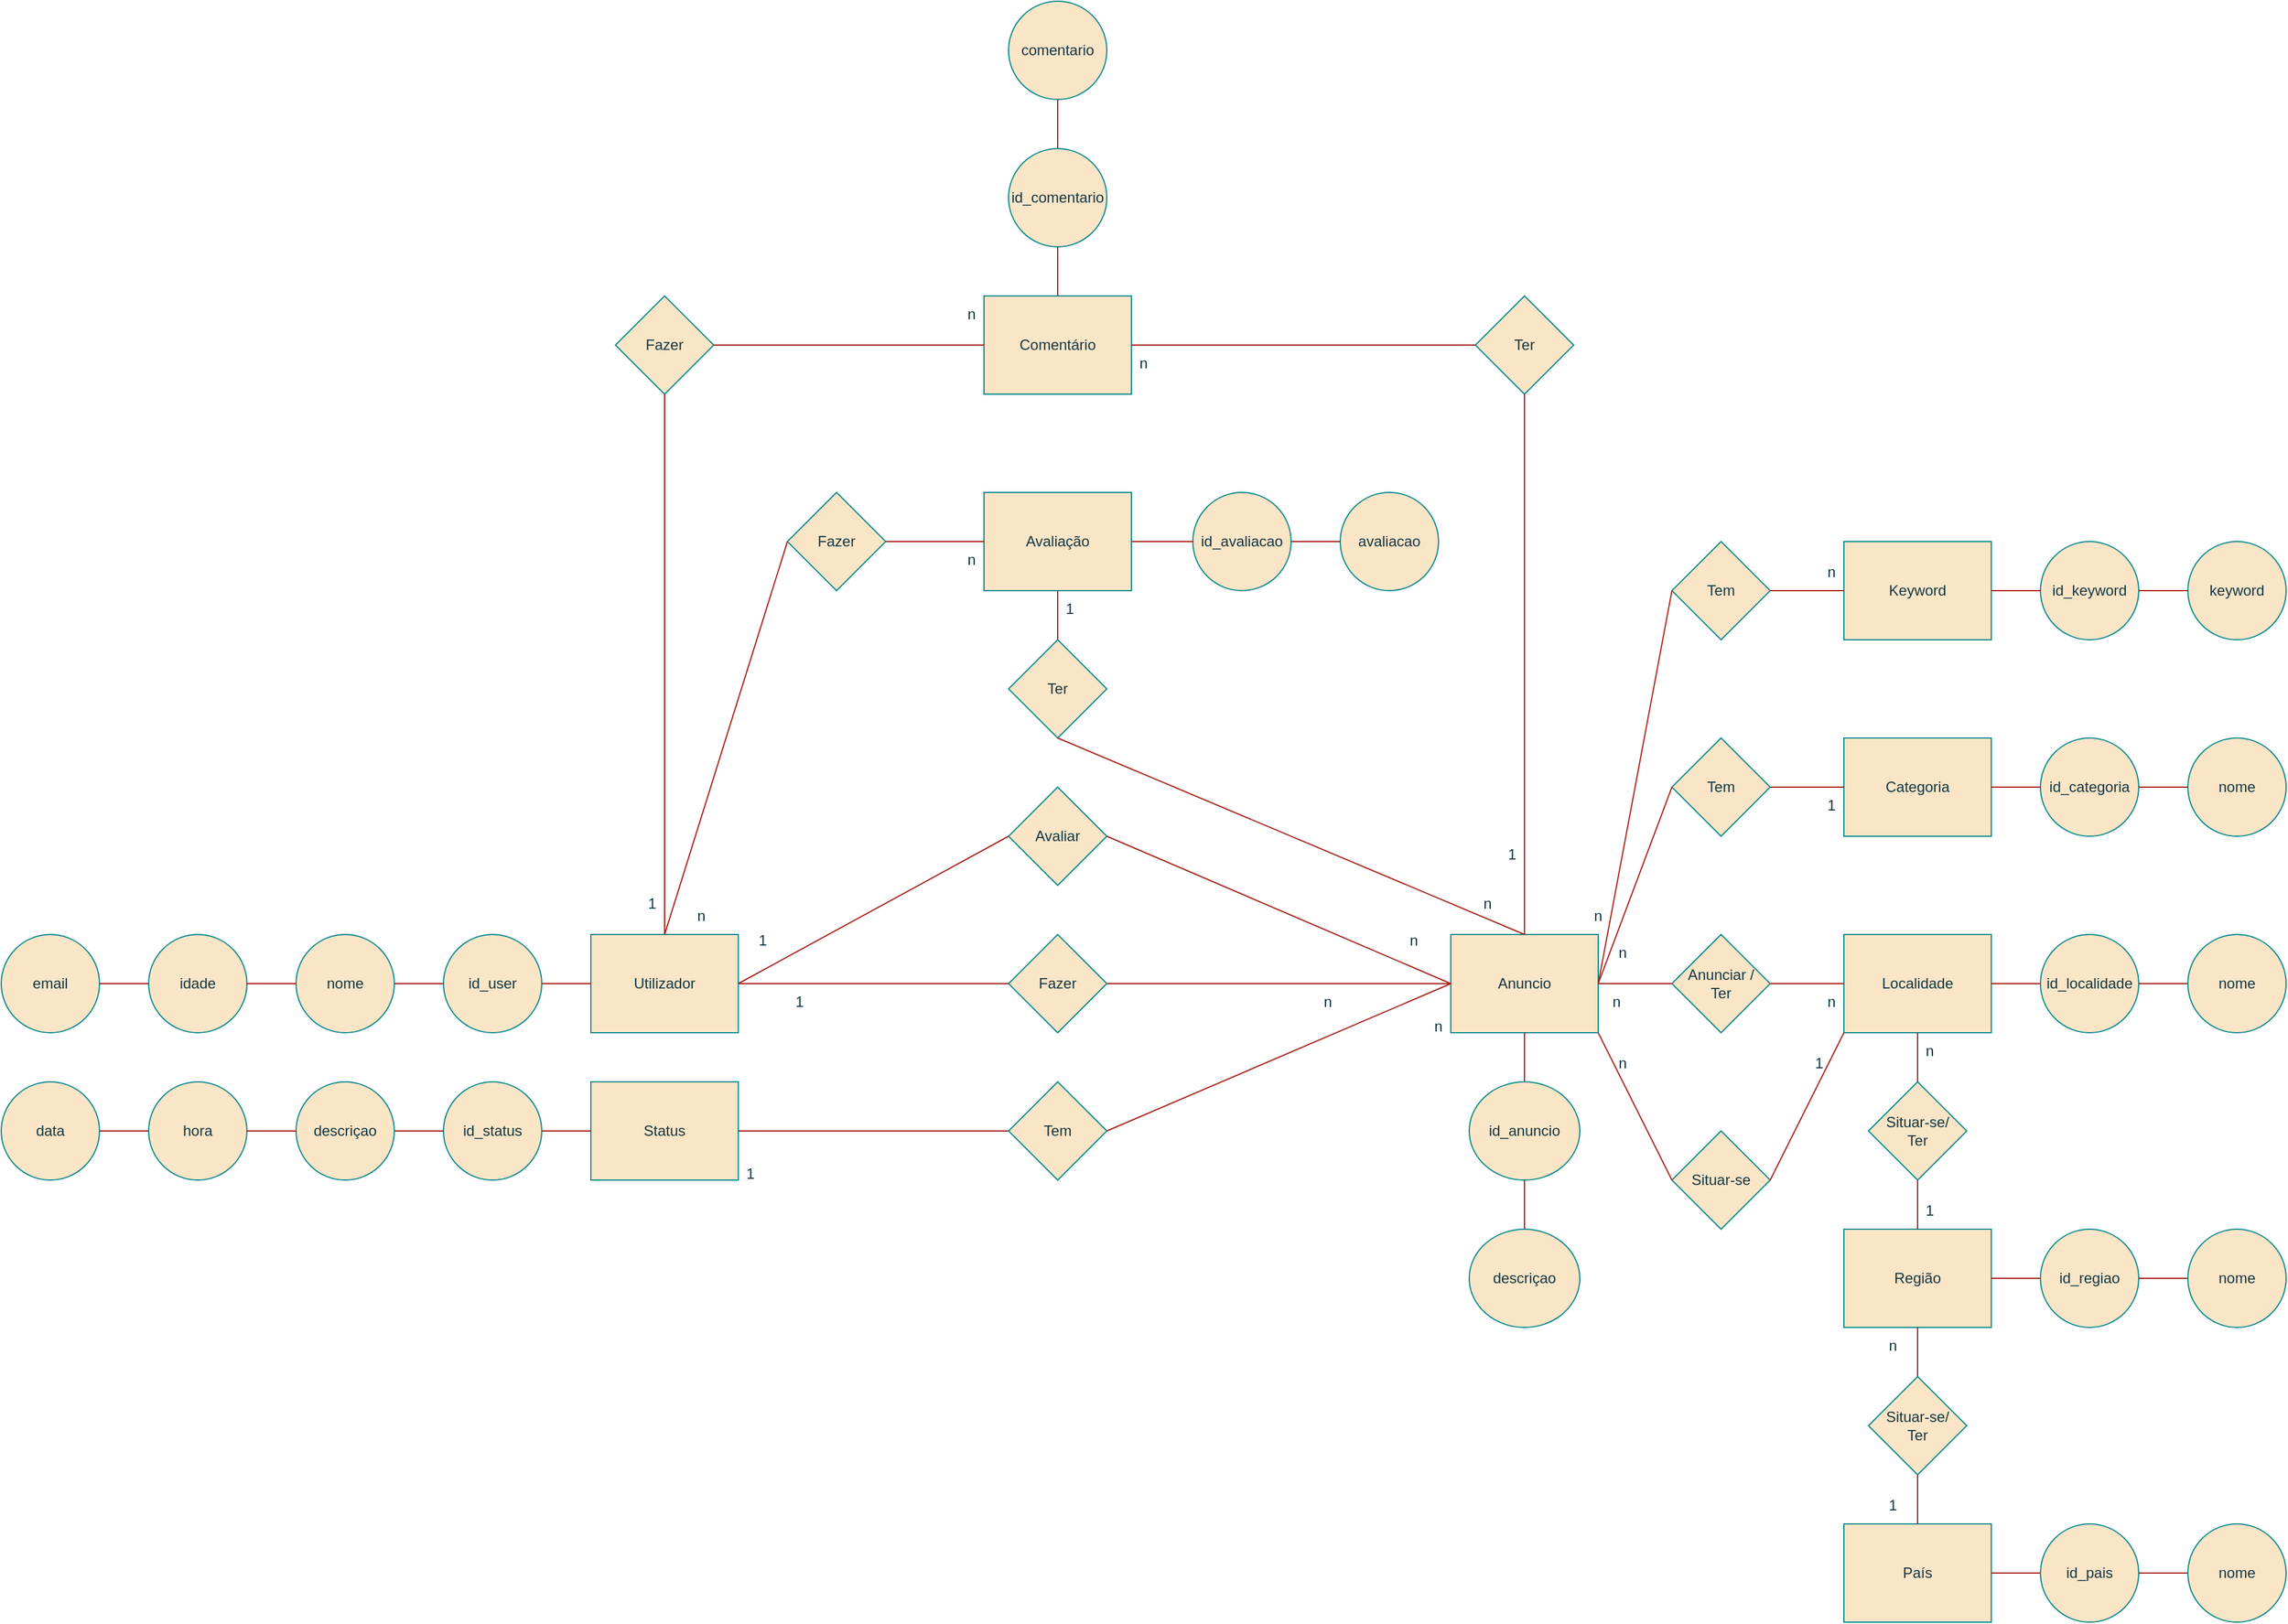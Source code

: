 <mxfile version="22.1.5" type="device">
  <diagram name="Page-1" id="Bh6OA0xNfVZtEJfHLBHy">
    <mxGraphModel dx="1246" dy="694" grid="1" gridSize="10" guides="1" tooltips="1" connect="1" arrows="1" fold="1" page="1" pageScale="1" pageWidth="3300" pageHeight="4681" math="0" shadow="0">
      <root>
        <mxCell id="0" />
        <mxCell id="1" parent="0" />
        <mxCell id="0aqBFH9IO-N5gLg-DHF9-1" value="Utilizador" style="rounded=0;whiteSpace=wrap;html=1;labelBackgroundColor=none;fillColor=#FAE5C7;strokeColor=#0F8B8D;fontColor=#143642;" parent="1" vertex="1">
          <mxGeometry x="680" y="880" width="120" height="80" as="geometry" />
        </mxCell>
        <mxCell id="0aqBFH9IO-N5gLg-DHF9-2" value="Anuncio" style="rounded=0;whiteSpace=wrap;html=1;labelBackgroundColor=none;fillColor=#FAE5C7;strokeColor=#0F8B8D;fontColor=#143642;" parent="1" vertex="1">
          <mxGeometry x="1380" y="880" width="120" height="80" as="geometry" />
        </mxCell>
        <mxCell id="0aqBFH9IO-N5gLg-DHF9-3" value="id_user" style="ellipse;whiteSpace=wrap;html=1;labelBackgroundColor=none;fillColor=#FAE5C7;strokeColor=#0F8B8D;fontColor=#143642;" parent="1" vertex="1">
          <mxGeometry x="560" y="880" width="80" height="80" as="geometry" />
        </mxCell>
        <mxCell id="0aqBFH9IO-N5gLg-DHF9-6" value="" style="endArrow=none;html=1;rounded=0;entryX=1;entryY=0.5;entryDx=0;entryDy=0;exitX=0;exitY=0.5;exitDx=0;exitDy=0;labelBackgroundColor=none;strokeColor=#A8201A;fontColor=default;" parent="1" source="0aqBFH9IO-N5gLg-DHF9-1" target="0aqBFH9IO-N5gLg-DHF9-3" edge="1">
          <mxGeometry width="50" height="50" relative="1" as="geometry">
            <mxPoint x="430" y="1140" as="sourcePoint" />
            <mxPoint x="480" y="1090" as="targetPoint" />
          </mxGeometry>
        </mxCell>
        <mxCell id="0aqBFH9IO-N5gLg-DHF9-14" value="Fazer" style="rhombus;whiteSpace=wrap;html=1;labelBackgroundColor=none;fillColor=#FAE5C7;strokeColor=#0F8B8D;fontColor=#143642;" parent="1" vertex="1">
          <mxGeometry x="1020" y="880" width="80" height="80" as="geometry" />
        </mxCell>
        <mxCell id="0aqBFH9IO-N5gLg-DHF9-30" value="" style="endArrow=none;html=1;rounded=0;entryX=0;entryY=0.5;entryDx=0;entryDy=0;exitX=1;exitY=0.5;exitDx=0;exitDy=0;labelBackgroundColor=none;strokeColor=#A8201A;fontColor=default;" parent="1" source="0aqBFH9IO-N5gLg-DHF9-1" target="0aqBFH9IO-N5gLg-DHF9-14" edge="1">
          <mxGeometry width="50" height="50" relative="1" as="geometry">
            <mxPoint x="800" y="940" as="sourcePoint" />
            <mxPoint x="920" y="940" as="targetPoint" />
          </mxGeometry>
        </mxCell>
        <mxCell id="0aqBFH9IO-N5gLg-DHF9-31" value="" style="endArrow=none;html=1;rounded=0;entryX=0;entryY=0.5;entryDx=0;entryDy=0;exitX=1;exitY=0.5;exitDx=0;exitDy=0;labelBackgroundColor=none;strokeColor=#A8201A;fontColor=default;" parent="1" source="0aqBFH9IO-N5gLg-DHF9-14" target="0aqBFH9IO-N5gLg-DHF9-2" edge="1">
          <mxGeometry width="50" height="50" relative="1" as="geometry">
            <mxPoint x="1000" y="870" as="sourcePoint" />
            <mxPoint x="1120" y="870" as="targetPoint" />
          </mxGeometry>
        </mxCell>
        <mxCell id="0aqBFH9IO-N5gLg-DHF9-32" value="1" style="text;html=1;strokeColor=none;fillColor=none;align=center;verticalAlign=middle;whiteSpace=wrap;rounded=0;labelBackgroundColor=none;fontColor=#143642;" parent="1" vertex="1">
          <mxGeometry x="820" y="920" width="60" height="30" as="geometry" />
        </mxCell>
        <mxCell id="0aqBFH9IO-N5gLg-DHF9-33" value="n" style="text;html=1;strokeColor=none;fillColor=none;align=center;verticalAlign=middle;whiteSpace=wrap;rounded=0;labelBackgroundColor=none;fontColor=#143642;" parent="1" vertex="1">
          <mxGeometry x="1250" y="920" width="60" height="30" as="geometry" />
        </mxCell>
        <mxCell id="0aqBFH9IO-N5gLg-DHF9-36" value="nome" style="ellipse;whiteSpace=wrap;html=1;labelBackgroundColor=none;fillColor=#FAE5C7;strokeColor=#0F8B8D;fontColor=#143642;" parent="1" vertex="1">
          <mxGeometry x="440" y="880" width="80" height="80" as="geometry" />
        </mxCell>
        <mxCell id="0aqBFH9IO-N5gLg-DHF9-37" value="" style="endArrow=none;html=1;rounded=0;entryX=1;entryY=0.5;entryDx=0;entryDy=0;exitX=0;exitY=0.5;exitDx=0;exitDy=0;labelBackgroundColor=none;strokeColor=#A8201A;fontColor=default;" parent="1" source="0aqBFH9IO-N5gLg-DHF9-3" target="0aqBFH9IO-N5gLg-DHF9-36" edge="1">
          <mxGeometry width="50" height="50" relative="1" as="geometry">
            <mxPoint x="520" y="920" as="sourcePoint" />
            <mxPoint x="320" y="1090" as="targetPoint" />
          </mxGeometry>
        </mxCell>
        <mxCell id="0aqBFH9IO-N5gLg-DHF9-38" value="idade" style="ellipse;whiteSpace=wrap;html=1;labelBackgroundColor=none;fillColor=#FAE5C7;strokeColor=#0F8B8D;fontColor=#143642;" parent="1" vertex="1">
          <mxGeometry x="320" y="880" width="80" height="80" as="geometry" />
        </mxCell>
        <mxCell id="0aqBFH9IO-N5gLg-DHF9-39" value="" style="endArrow=none;html=1;rounded=0;entryX=1;entryY=0.5;entryDx=0;entryDy=0;exitX=0;exitY=0.5;exitDx=0;exitDy=0;labelBackgroundColor=none;strokeColor=#A8201A;fontColor=default;" parent="1" source="0aqBFH9IO-N5gLg-DHF9-36" target="0aqBFH9IO-N5gLg-DHF9-38" edge="1">
          <mxGeometry width="50" height="50" relative="1" as="geometry">
            <mxPoint x="360" y="920" as="sourcePoint" />
            <mxPoint x="160" y="1090" as="targetPoint" />
          </mxGeometry>
        </mxCell>
        <mxCell id="0aqBFH9IO-N5gLg-DHF9-45" value="" style="endArrow=none;html=1;rounded=0;exitX=0.5;exitY=1;exitDx=0;exitDy=0;entryX=0.5;entryY=0;entryDx=0;entryDy=0;labelBackgroundColor=none;strokeColor=#A8201A;fontColor=default;" parent="1" source="0aqBFH9IO-N5gLg-DHF9-2" target="0aqBFH9IO-N5gLg-DHF9-46" edge="1">
          <mxGeometry width="50" height="50" relative="1" as="geometry">
            <mxPoint x="1434.5" y="975" as="sourcePoint" />
            <mxPoint x="1435" y="1030" as="targetPoint" />
          </mxGeometry>
        </mxCell>
        <mxCell id="0aqBFH9IO-N5gLg-DHF9-46" value="id_anuncio" style="ellipse;whiteSpace=wrap;html=1;labelBackgroundColor=none;fillColor=#FAE5C7;strokeColor=#0F8B8D;fontColor=#143642;" parent="1" vertex="1">
          <mxGeometry x="1395" y="1000" width="90" height="80" as="geometry" />
        </mxCell>
        <mxCell id="0aqBFH9IO-N5gLg-DHF9-47" value="" style="endArrow=none;html=1;rounded=0;exitX=0.5;exitY=1;exitDx=0;exitDy=0;entryX=0.5;entryY=0;entryDx=0;entryDy=0;labelBackgroundColor=none;strokeColor=#A8201A;fontColor=default;" parent="1" source="0aqBFH9IO-N5gLg-DHF9-46" target="0aqBFH9IO-N5gLg-DHF9-178" edge="1">
          <mxGeometry width="50" height="50" relative="1" as="geometry">
            <mxPoint x="1440" y="1120" as="sourcePoint" />
            <mxPoint x="1440" y="1120" as="targetPoint" />
          </mxGeometry>
        </mxCell>
        <mxCell id="0aqBFH9IO-N5gLg-DHF9-71" value="Tem" style="rhombus;whiteSpace=wrap;html=1;labelBackgroundColor=none;fillColor=#FAE5C7;strokeColor=#0F8B8D;fontColor=#143642;" parent="1" vertex="1">
          <mxGeometry x="1560" y="560" width="80" height="80" as="geometry" />
        </mxCell>
        <mxCell id="0aqBFH9IO-N5gLg-DHF9-72" value="" style="endArrow=none;html=1;rounded=0;entryX=0;entryY=0.5;entryDx=0;entryDy=0;labelBackgroundColor=none;strokeColor=#A8201A;fontColor=default;exitX=1;exitY=0.5;exitDx=0;exitDy=0;" parent="1" source="0aqBFH9IO-N5gLg-DHF9-2" target="0aqBFH9IO-N5gLg-DHF9-71" edge="1">
          <mxGeometry width="50" height="50" relative="1" as="geometry">
            <mxPoint x="1540" y="700" as="sourcePoint" />
            <mxPoint x="1130" y="679" as="targetPoint" />
          </mxGeometry>
        </mxCell>
        <mxCell id="0aqBFH9IO-N5gLg-DHF9-83" value="Keyword" style="rounded=0;whiteSpace=wrap;html=1;labelBackgroundColor=none;fillColor=#FAE5C7;strokeColor=#0F8B8D;fontColor=#143642;" parent="1" vertex="1">
          <mxGeometry x="1700" y="560" width="120" height="80" as="geometry" />
        </mxCell>
        <mxCell id="0aqBFH9IO-N5gLg-DHF9-84" value="Categoria" style="rounded=0;whiteSpace=wrap;html=1;labelBackgroundColor=none;fillColor=#FAE5C7;strokeColor=#0F8B8D;fontColor=#143642;" parent="1" vertex="1">
          <mxGeometry x="1700" y="720" width="120" height="80" as="geometry" />
        </mxCell>
        <mxCell id="0aqBFH9IO-N5gLg-DHF9-95" value="" style="endArrow=none;html=1;rounded=0;exitX=0;exitY=0.5;exitDx=0;exitDy=0;labelBackgroundColor=none;strokeColor=#A8201A;fontColor=default;entryX=1;entryY=0.5;entryDx=0;entryDy=0;" parent="1" source="0aqBFH9IO-N5gLg-DHF9-84" target="qqQ62KWjBmj_J0RQF5QH-36" edge="1">
          <mxGeometry width="50" height="50" relative="1" as="geometry">
            <mxPoint x="1520" y="900" as="sourcePoint" />
            <mxPoint x="1610" y="740" as="targetPoint" />
          </mxGeometry>
        </mxCell>
        <mxCell id="0aqBFH9IO-N5gLg-DHF9-96" value="" style="endArrow=none;html=1;rounded=0;exitX=0;exitY=0.5;exitDx=0;exitDy=0;entryX=1;entryY=0.5;entryDx=0;entryDy=0;labelBackgroundColor=none;strokeColor=#A8201A;fontColor=default;" parent="1" source="0aqBFH9IO-N5gLg-DHF9-83" target="0aqBFH9IO-N5gLg-DHF9-71" edge="1">
          <mxGeometry width="50" height="50" relative="1" as="geometry">
            <mxPoint x="1730" y="700" as="sourcePoint" />
            <mxPoint x="1640" y="570" as="targetPoint" />
          </mxGeometry>
        </mxCell>
        <mxCell id="0aqBFH9IO-N5gLg-DHF9-97" value="nome" style="ellipse;whiteSpace=wrap;html=1;labelBackgroundColor=none;fillColor=#FAE5C7;strokeColor=#0F8B8D;fontColor=#143642;" parent="1" vertex="1">
          <mxGeometry x="1980" y="720" width="80" height="80" as="geometry" />
        </mxCell>
        <mxCell id="0aqBFH9IO-N5gLg-DHF9-98" value="id_categoria" style="ellipse;whiteSpace=wrap;html=1;labelBackgroundColor=none;fillColor=#FAE5C7;strokeColor=#0F8B8D;fontColor=#143642;" parent="1" vertex="1">
          <mxGeometry x="1860" y="720" width="80" height="80" as="geometry" />
        </mxCell>
        <mxCell id="0aqBFH9IO-N5gLg-DHF9-99" value="" style="endArrow=none;html=1;rounded=0;entryX=1;entryY=0.5;entryDx=0;entryDy=0;exitX=0;exitY=0.5;exitDx=0;exitDy=0;labelBackgroundColor=none;strokeColor=#A8201A;fontColor=default;" parent="1" source="0aqBFH9IO-N5gLg-DHF9-97" target="0aqBFH9IO-N5gLg-DHF9-98" edge="1">
          <mxGeometry width="50" height="50" relative="1" as="geometry">
            <mxPoint x="1900" y="760" as="sourcePoint" />
            <mxPoint x="1700" y="930" as="targetPoint" />
          </mxGeometry>
        </mxCell>
        <mxCell id="0aqBFH9IO-N5gLg-DHF9-100" value="" style="endArrow=none;html=1;rounded=0;exitX=1;exitY=0.5;exitDx=0;exitDy=0;entryX=0;entryY=0.5;entryDx=0;entryDy=0;labelBackgroundColor=none;strokeColor=#A8201A;fontColor=default;" parent="1" source="0aqBFH9IO-N5gLg-DHF9-84" target="0aqBFH9IO-N5gLg-DHF9-98" edge="1">
          <mxGeometry width="50" height="50" relative="1" as="geometry">
            <mxPoint x="1820" y="760" as="sourcePoint" />
            <mxPoint x="1980" y="870" as="targetPoint" />
          </mxGeometry>
        </mxCell>
        <mxCell id="0aqBFH9IO-N5gLg-DHF9-101" value="keyword" style="ellipse;whiteSpace=wrap;html=1;labelBackgroundColor=none;fillColor=#FAE5C7;strokeColor=#0F8B8D;fontColor=#143642;" parent="1" vertex="1">
          <mxGeometry x="1980" y="560" width="80" height="80" as="geometry" />
        </mxCell>
        <mxCell id="0aqBFH9IO-N5gLg-DHF9-102" value="id_keyword" style="ellipse;whiteSpace=wrap;html=1;labelBackgroundColor=none;fillColor=#FAE5C7;strokeColor=#0F8B8D;fontColor=#143642;" parent="1" vertex="1">
          <mxGeometry x="1860" y="560" width="80" height="80" as="geometry" />
        </mxCell>
        <mxCell id="0aqBFH9IO-N5gLg-DHF9-103" value="" style="endArrow=none;html=1;rounded=0;entryX=1;entryY=0.5;entryDx=0;entryDy=0;exitX=0;exitY=0.5;exitDx=0;exitDy=0;labelBackgroundColor=none;strokeColor=#A8201A;fontColor=default;" parent="1" source="0aqBFH9IO-N5gLg-DHF9-101" target="0aqBFH9IO-N5gLg-DHF9-102" edge="1">
          <mxGeometry width="50" height="50" relative="1" as="geometry">
            <mxPoint x="1900" y="600" as="sourcePoint" />
            <mxPoint x="1700" y="770" as="targetPoint" />
          </mxGeometry>
        </mxCell>
        <mxCell id="0aqBFH9IO-N5gLg-DHF9-104" value="" style="endArrow=none;html=1;rounded=0;exitX=1;exitY=0.5;exitDx=0;exitDy=0;entryX=0;entryY=0.5;entryDx=0;entryDy=0;labelBackgroundColor=none;strokeColor=#A8201A;fontColor=default;" parent="1" source="0aqBFH9IO-N5gLg-DHF9-83" target="0aqBFH9IO-N5gLg-DHF9-102" edge="1">
          <mxGeometry width="50" height="50" relative="1" as="geometry">
            <mxPoint x="1820" y="600" as="sourcePoint" />
            <mxPoint x="1980" y="710" as="targetPoint" />
          </mxGeometry>
        </mxCell>
        <mxCell id="0aqBFH9IO-N5gLg-DHF9-106" value="n" style="text;html=1;strokeColor=none;fillColor=none;align=center;verticalAlign=middle;whiteSpace=wrap;rounded=0;labelBackgroundColor=none;fontColor=#143642;" parent="1" vertex="1">
          <mxGeometry x="1660" y="570" width="60" height="30" as="geometry" />
        </mxCell>
        <mxCell id="0aqBFH9IO-N5gLg-DHF9-107" value="1" style="text;html=1;strokeColor=none;fillColor=none;align=center;verticalAlign=middle;whiteSpace=wrap;rounded=0;labelBackgroundColor=none;fontColor=#143642;" parent="1" vertex="1">
          <mxGeometry x="1660" y="760" width="60" height="30" as="geometry" />
        </mxCell>
        <mxCell id="0aqBFH9IO-N5gLg-DHF9-125" value="Ter" style="rhombus;whiteSpace=wrap;html=1;labelBackgroundColor=none;fillColor=#FAE5C7;strokeColor=#0F8B8D;fontColor=#143642;" parent="1" vertex="1">
          <mxGeometry x="1400" y="360" width="80" height="80" as="geometry" />
        </mxCell>
        <mxCell id="0aqBFH9IO-N5gLg-DHF9-126" value="Comentário" style="rounded=0;whiteSpace=wrap;html=1;labelBackgroundColor=none;fillColor=#FAE5C7;strokeColor=#0F8B8D;fontColor=#143642;" parent="1" vertex="1">
          <mxGeometry x="1000" y="360" width="120" height="80" as="geometry" />
        </mxCell>
        <mxCell id="0aqBFH9IO-N5gLg-DHF9-127" value="" style="endArrow=none;html=1;rounded=0;exitX=1;exitY=0.5;exitDx=0;exitDy=0;entryX=0;entryY=0.5;entryDx=0;entryDy=0;labelBackgroundColor=none;strokeColor=#A8201A;fontColor=default;" parent="1" source="0aqBFH9IO-N5gLg-DHF9-126" target="0aqBFH9IO-N5gLg-DHF9-125" edge="1">
          <mxGeometry width="50" height="50" relative="1" as="geometry">
            <mxPoint x="990" y="260" as="sourcePoint" />
            <mxPoint x="1410" y="400" as="targetPoint" />
          </mxGeometry>
        </mxCell>
        <mxCell id="0aqBFH9IO-N5gLg-DHF9-128" value="" style="endArrow=none;html=1;rounded=0;entryX=0.5;entryY=1;entryDx=0;entryDy=0;exitX=0.5;exitY=0;exitDx=0;exitDy=0;labelBackgroundColor=none;strokeColor=#A8201A;fontColor=default;" parent="1" source="0aqBFH9IO-N5gLg-DHF9-2" target="0aqBFH9IO-N5gLg-DHF9-125" edge="1">
          <mxGeometry width="50" height="50" relative="1" as="geometry">
            <mxPoint x="1480" y="490" as="sourcePoint" />
            <mxPoint x="1570" y="450" as="targetPoint" />
          </mxGeometry>
        </mxCell>
        <mxCell id="0aqBFH9IO-N5gLg-DHF9-129" value="n" style="text;html=1;strokeColor=none;fillColor=none;align=center;verticalAlign=middle;whiteSpace=wrap;rounded=0;labelBackgroundColor=none;fontColor=#143642;" parent="1" vertex="1">
          <mxGeometry x="1100" y="400" width="60" height="30" as="geometry" />
        </mxCell>
        <mxCell id="0aqBFH9IO-N5gLg-DHF9-132" value="comentario" style="ellipse;whiteSpace=wrap;html=1;labelBackgroundColor=none;fillColor=#FAE5C7;strokeColor=#0F8B8D;fontColor=#143642;" parent="1" vertex="1">
          <mxGeometry x="1020" y="120" width="80" height="80" as="geometry" />
        </mxCell>
        <mxCell id="0aqBFH9IO-N5gLg-DHF9-133" value="id_comentario" style="ellipse;whiteSpace=wrap;html=1;labelBackgroundColor=none;fillColor=#FAE5C7;strokeColor=#0F8B8D;fontColor=#143642;" parent="1" vertex="1">
          <mxGeometry x="1020" y="240" width="80" height="80" as="geometry" />
        </mxCell>
        <mxCell id="0aqBFH9IO-N5gLg-DHF9-134" value="" style="endArrow=none;html=1;rounded=0;entryX=0.5;entryY=0;entryDx=0;entryDy=0;exitX=0.5;exitY=1;exitDx=0;exitDy=0;labelBackgroundColor=none;strokeColor=#A8201A;fontColor=default;" parent="1" source="0aqBFH9IO-N5gLg-DHF9-132" target="0aqBFH9IO-N5gLg-DHF9-133" edge="1">
          <mxGeometry width="50" height="50" relative="1" as="geometry">
            <mxPoint x="1110" y="140" as="sourcePoint" />
            <mxPoint x="910" y="310" as="targetPoint" />
          </mxGeometry>
        </mxCell>
        <mxCell id="0aqBFH9IO-N5gLg-DHF9-135" value="" style="endArrow=none;html=1;rounded=0;exitX=0.5;exitY=0;exitDx=0;exitDy=0;entryX=0.5;entryY=1;entryDx=0;entryDy=0;labelBackgroundColor=none;strokeColor=#A8201A;fontColor=default;" parent="1" source="0aqBFH9IO-N5gLg-DHF9-126" target="0aqBFH9IO-N5gLg-DHF9-133" edge="1">
          <mxGeometry width="50" height="50" relative="1" as="geometry">
            <mxPoint x="1030" y="140" as="sourcePoint" />
            <mxPoint x="1190" y="250" as="targetPoint" />
          </mxGeometry>
        </mxCell>
        <mxCell id="0aqBFH9IO-N5gLg-DHF9-136" value="Fazer" style="rhombus;whiteSpace=wrap;html=1;labelBackgroundColor=none;fillColor=#FAE5C7;strokeColor=#0F8B8D;fontColor=#143642;" parent="1" vertex="1">
          <mxGeometry x="700" y="360" width="80" height="80" as="geometry" />
        </mxCell>
        <mxCell id="0aqBFH9IO-N5gLg-DHF9-137" value="" style="endArrow=none;html=1;rounded=0;exitX=1;exitY=0.5;exitDx=0;exitDy=0;entryX=0;entryY=0.5;entryDx=0;entryDy=0;labelBackgroundColor=none;strokeColor=#A8201A;fontColor=default;" parent="1" source="0aqBFH9IO-N5gLg-DHF9-136" target="0aqBFH9IO-N5gLg-DHF9-126" edge="1">
          <mxGeometry width="50" height="50" relative="1" as="geometry">
            <mxPoint x="1330" y="610" as="sourcePoint" />
            <mxPoint x="1390" y="610" as="targetPoint" />
          </mxGeometry>
        </mxCell>
        <mxCell id="0aqBFH9IO-N5gLg-DHF9-138" value="" style="endArrow=none;html=1;rounded=0;exitX=0.5;exitY=0;exitDx=0;exitDy=0;entryX=0.5;entryY=1;entryDx=0;entryDy=0;labelBackgroundColor=none;strokeColor=#A8201A;fontColor=default;" parent="1" source="0aqBFH9IO-N5gLg-DHF9-1" target="0aqBFH9IO-N5gLg-DHF9-136" edge="1">
          <mxGeometry width="50" height="50" relative="1" as="geometry">
            <mxPoint x="1120" y="500" as="sourcePoint" />
            <mxPoint x="1200" y="500" as="targetPoint" />
          </mxGeometry>
        </mxCell>
        <mxCell id="0aqBFH9IO-N5gLg-DHF9-139" value="1" style="text;html=1;strokeColor=none;fillColor=none;align=center;verticalAlign=middle;whiteSpace=wrap;rounded=0;labelBackgroundColor=none;fontColor=#143642;" parent="1" vertex="1">
          <mxGeometry x="700" y="840" width="60" height="30" as="geometry" />
        </mxCell>
        <mxCell id="0aqBFH9IO-N5gLg-DHF9-140" value="n" style="text;html=1;strokeColor=none;fillColor=none;align=center;verticalAlign=middle;whiteSpace=wrap;rounded=0;labelBackgroundColor=none;fontColor=#143642;" parent="1" vertex="1">
          <mxGeometry x="960" y="360" width="60" height="30" as="geometry" />
        </mxCell>
        <mxCell id="0aqBFH9IO-N5gLg-DHF9-141" style="edgeStyle=orthogonalEdgeStyle;rounded=0;orthogonalLoop=1;jettySize=auto;html=1;exitX=0.5;exitY=1;exitDx=0;exitDy=0;labelBackgroundColor=none;strokeColor=#A8201A;fontColor=default;" parent="1" source="0aqBFH9IO-N5gLg-DHF9-133" target="0aqBFH9IO-N5gLg-DHF9-133" edge="1">
          <mxGeometry relative="1" as="geometry" />
        </mxCell>
        <mxCell id="0aqBFH9IO-N5gLg-DHF9-142" value="Status" style="rounded=0;whiteSpace=wrap;html=1;labelBackgroundColor=none;fillColor=#FAE5C7;strokeColor=#0F8B8D;fontColor=#143642;" parent="1" vertex="1">
          <mxGeometry x="680" y="1000" width="120" height="80" as="geometry" />
        </mxCell>
        <mxCell id="0aqBFH9IO-N5gLg-DHF9-144" value="" style="endArrow=none;html=1;rounded=0;entryX=0;entryY=0.5;entryDx=0;entryDy=0;labelBackgroundColor=none;strokeColor=#A8201A;fontColor=default;exitX=1;exitY=0.5;exitDx=0;exitDy=0;" parent="1" source="0aqBFH9IO-N5gLg-DHF9-142" target="0aqBFH9IO-N5gLg-DHF9-155" edge="1">
          <mxGeometry width="50" height="50" relative="1" as="geometry">
            <mxPoint x="780" y="1420" as="sourcePoint" />
            <mxPoint x="-210" y="1580" as="targetPoint" />
          </mxGeometry>
        </mxCell>
        <mxCell id="0aqBFH9IO-N5gLg-DHF9-150" value="id_status" style="ellipse;whiteSpace=wrap;html=1;labelBackgroundColor=none;fillColor=#FAE5C7;strokeColor=#0F8B8D;fontColor=#143642;" parent="1" vertex="1">
          <mxGeometry x="560" y="1000" width="80" height="80" as="geometry" />
        </mxCell>
        <mxCell id="0aqBFH9IO-N5gLg-DHF9-152" value="" style="endArrow=none;html=1;rounded=0;entryX=1;entryY=0.5;entryDx=0;entryDy=0;labelBackgroundColor=none;strokeColor=#A8201A;fontColor=default;exitX=0;exitY=0.5;exitDx=0;exitDy=0;" parent="1" source="0aqBFH9IO-N5gLg-DHF9-142" target="0aqBFH9IO-N5gLg-DHF9-150" edge="1">
          <mxGeometry width="50" height="50" relative="1" as="geometry">
            <mxPoint x="300" y="1030" as="sourcePoint" />
            <mxPoint x="490" y="1140" as="targetPoint" />
          </mxGeometry>
        </mxCell>
        <mxCell id="0aqBFH9IO-N5gLg-DHF9-155" value="Tem" style="rhombus;whiteSpace=wrap;html=1;labelBackgroundColor=none;fillColor=#FAE5C7;strokeColor=#0F8B8D;fontColor=#143642;" parent="1" vertex="1">
          <mxGeometry x="1020" y="1000" width="80" height="80" as="geometry" />
        </mxCell>
        <mxCell id="0aqBFH9IO-N5gLg-DHF9-156" value="" style="endArrow=none;html=1;rounded=0;exitX=1;exitY=0.5;exitDx=0;exitDy=0;entryX=0;entryY=0.5;entryDx=0;entryDy=0;labelBackgroundColor=none;strokeColor=#A8201A;fontColor=default;" parent="1" source="0aqBFH9IO-N5gLg-DHF9-155" target="0aqBFH9IO-N5gLg-DHF9-2" edge="1">
          <mxGeometry width="50" height="50" relative="1" as="geometry">
            <mxPoint x="1159" y="1060" as="sourcePoint" />
            <mxPoint x="1159" y="1130" as="targetPoint" />
          </mxGeometry>
        </mxCell>
        <mxCell id="0aqBFH9IO-N5gLg-DHF9-160" value="Avaliação" style="rounded=0;whiteSpace=wrap;html=1;labelBackgroundColor=none;fillColor=#FAE5C7;strokeColor=#0F8B8D;fontColor=#143642;" parent="1" vertex="1">
          <mxGeometry x="1000" y="520" width="120" height="80" as="geometry" />
        </mxCell>
        <mxCell id="0aqBFH9IO-N5gLg-DHF9-161" value="Fazer" style="rhombus;whiteSpace=wrap;html=1;labelBackgroundColor=none;fillColor=#FAE5C7;strokeColor=#0F8B8D;fontColor=#143642;" parent="1" vertex="1">
          <mxGeometry x="840" y="520" width="80" height="80" as="geometry" />
        </mxCell>
        <mxCell id="0aqBFH9IO-N5gLg-DHF9-162" value="" style="endArrow=none;html=1;rounded=0;entryX=0;entryY=0.5;entryDx=0;entryDy=0;labelBackgroundColor=none;strokeColor=#A8201A;fontColor=default;exitX=0.5;exitY=0;exitDx=0;exitDy=0;" parent="1" source="0aqBFH9IO-N5gLg-DHF9-1" target="0aqBFH9IO-N5gLg-DHF9-161" edge="1">
          <mxGeometry width="50" height="50" relative="1" as="geometry">
            <mxPoint x="790" y="370" as="sourcePoint" />
            <mxPoint x="810" y="10" as="targetPoint" />
          </mxGeometry>
        </mxCell>
        <mxCell id="0aqBFH9IO-N5gLg-DHF9-163" value="" style="endArrow=none;html=1;rounded=0;exitX=1;exitY=0.5;exitDx=0;exitDy=0;entryX=0;entryY=0.5;entryDx=0;entryDy=0;labelBackgroundColor=none;strokeColor=#A8201A;fontColor=default;" parent="1" source="0aqBFH9IO-N5gLg-DHF9-161" target="0aqBFH9IO-N5gLg-DHF9-160" edge="1">
          <mxGeometry width="50" height="50" relative="1" as="geometry">
            <mxPoint x="920" y="570" as="sourcePoint" />
            <mxPoint x="1010" y="570" as="targetPoint" />
          </mxGeometry>
        </mxCell>
        <mxCell id="0aqBFH9IO-N5gLg-DHF9-165" value="n" style="text;html=1;strokeColor=none;fillColor=none;align=center;verticalAlign=middle;whiteSpace=wrap;rounded=0;labelBackgroundColor=none;fontColor=#143642;" parent="1" vertex="1">
          <mxGeometry x="960" y="560" width="60" height="30" as="geometry" />
        </mxCell>
        <mxCell id="0aqBFH9IO-N5gLg-DHF9-166" value="id_avaliacao" style="ellipse;whiteSpace=wrap;html=1;labelBackgroundColor=none;fillColor=#FAE5C7;strokeColor=#0F8B8D;fontColor=#143642;" parent="1" vertex="1">
          <mxGeometry x="1170" y="520" width="80" height="80" as="geometry" />
        </mxCell>
        <mxCell id="0aqBFH9IO-N5gLg-DHF9-167" value="" style="endArrow=none;html=1;rounded=0;exitX=1;exitY=0.5;exitDx=0;exitDy=0;entryX=0;entryY=0.5;entryDx=0;entryDy=0;labelBackgroundColor=none;strokeColor=#A8201A;fontColor=default;" parent="1" source="0aqBFH9IO-N5gLg-DHF9-160" target="0aqBFH9IO-N5gLg-DHF9-166" edge="1">
          <mxGeometry width="50" height="50" relative="1" as="geometry">
            <mxPoint x="1160" y="560" as="sourcePoint" />
            <mxPoint x="1350" y="670" as="targetPoint" />
          </mxGeometry>
        </mxCell>
        <mxCell id="0aqBFH9IO-N5gLg-DHF9-168" value="avaliacao" style="ellipse;whiteSpace=wrap;html=1;labelBackgroundColor=none;fillColor=#FAE5C7;strokeColor=#0F8B8D;fontColor=#143642;" parent="1" vertex="1">
          <mxGeometry x="1290" y="520" width="80" height="80" as="geometry" />
        </mxCell>
        <mxCell id="0aqBFH9IO-N5gLg-DHF9-169" value="" style="endArrow=none;html=1;rounded=0;exitX=1;exitY=0.5;exitDx=0;exitDy=0;entryX=0;entryY=0.5;entryDx=0;entryDy=0;labelBackgroundColor=none;strokeColor=#A8201A;fontColor=default;" parent="1" source="0aqBFH9IO-N5gLg-DHF9-166" target="0aqBFH9IO-N5gLg-DHF9-168" edge="1">
          <mxGeometry width="50" height="50" relative="1" as="geometry">
            <mxPoint x="1250" y="560" as="sourcePoint" />
            <mxPoint x="1440" y="670" as="targetPoint" />
          </mxGeometry>
        </mxCell>
        <mxCell id="0aqBFH9IO-N5gLg-DHF9-173" value="data" style="ellipse;whiteSpace=wrap;html=1;labelBackgroundColor=none;fillColor=#FAE5C7;strokeColor=#0F8B8D;fontColor=#143642;" parent="1" vertex="1">
          <mxGeometry x="200" y="1000" width="80" height="80" as="geometry" />
        </mxCell>
        <mxCell id="0aqBFH9IO-N5gLg-DHF9-174" value="" style="endArrow=none;html=1;rounded=0;entryX=1;entryY=0.5;entryDx=0;entryDy=0;labelBackgroundColor=none;strokeColor=#A8201A;fontColor=default;exitX=0;exitY=0.5;exitDx=0;exitDy=0;" parent="1" source="0aqBFH9IO-N5gLg-DHF9-150" target="-uWIjM8Sss7zLSRLqRn6-7" edge="1">
          <mxGeometry width="50" height="50" relative="1" as="geometry">
            <mxPoint x="270" y="1070" as="sourcePoint" />
            <mxPoint x="600" y="1240" as="targetPoint" />
          </mxGeometry>
        </mxCell>
        <mxCell id="0aqBFH9IO-N5gLg-DHF9-175" value="hora" style="ellipse;whiteSpace=wrap;html=1;labelBackgroundColor=none;fillColor=#FAE5C7;strokeColor=#0F8B8D;fontColor=#143642;" parent="1" vertex="1">
          <mxGeometry x="320" y="1000" width="80" height="80" as="geometry" />
        </mxCell>
        <mxCell id="0aqBFH9IO-N5gLg-DHF9-176" value="" style="endArrow=none;html=1;rounded=0;exitX=1;exitY=0.5;exitDx=0;exitDy=0;entryX=0;entryY=0.5;entryDx=0;entryDy=0;labelBackgroundColor=none;strokeColor=#A8201A;fontColor=default;" parent="1" source="0aqBFH9IO-N5gLg-DHF9-173" target="0aqBFH9IO-N5gLg-DHF9-175" edge="1">
          <mxGeometry width="50" height="50" relative="1" as="geometry">
            <mxPoint x="295" y="1040" as="sourcePoint" />
            <mxPoint x="485" y="1150" as="targetPoint" />
          </mxGeometry>
        </mxCell>
        <mxCell id="0aqBFH9IO-N5gLg-DHF9-178" value="descriçao" style="ellipse;whiteSpace=wrap;html=1;labelBackgroundColor=none;fillColor=#FAE5C7;strokeColor=#0F8B8D;fontColor=#143642;" parent="1" vertex="1">
          <mxGeometry x="1395" y="1120" width="90" height="80" as="geometry" />
        </mxCell>
        <mxCell id="-uWIjM8Sss7zLSRLqRn6-7" value="descriçao" style="ellipse;whiteSpace=wrap;html=1;labelBackgroundColor=none;fillColor=#FAE5C7;strokeColor=#0F8B8D;fontColor=#143642;" parent="1" vertex="1">
          <mxGeometry x="440" y="1000" width="80" height="80" as="geometry" />
        </mxCell>
        <mxCell id="-uWIjM8Sss7zLSRLqRn6-8" value="" style="endArrow=none;html=1;rounded=0;exitX=1;exitY=0.5;exitDx=0;exitDy=0;entryX=0;entryY=0.5;entryDx=0;entryDy=0;labelBackgroundColor=none;strokeColor=#A8201A;fontColor=default;" parent="1" source="0aqBFH9IO-N5gLg-DHF9-175" target="-uWIjM8Sss7zLSRLqRn6-7" edge="1">
          <mxGeometry width="50" height="50" relative="1" as="geometry">
            <mxPoint x="405" y="1040" as="sourcePoint" />
            <mxPoint x="605" y="1150" as="targetPoint" />
          </mxGeometry>
        </mxCell>
        <mxCell id="-uWIjM8Sss7zLSRLqRn6-13" value="1" style="text;html=1;strokeColor=none;fillColor=none;align=center;verticalAlign=middle;whiteSpace=wrap;rounded=0;labelBackgroundColor=none;fontColor=#143642;" parent="1" vertex="1">
          <mxGeometry x="1400" y="800" width="60" height="30" as="geometry" />
        </mxCell>
        <mxCell id="qqQ62KWjBmj_J0RQF5QH-1" value="email" style="ellipse;whiteSpace=wrap;html=1;labelBackgroundColor=none;fillColor=#FAE5C7;strokeColor=#0F8B8D;fontColor=#143642;" parent="1" vertex="1">
          <mxGeometry x="200" y="880" width="80" height="80" as="geometry" />
        </mxCell>
        <mxCell id="qqQ62KWjBmj_J0RQF5QH-2" value="" style="endArrow=none;html=1;rounded=0;entryX=1;entryY=0.5;entryDx=0;entryDy=0;exitX=0;exitY=0.5;exitDx=0;exitDy=0;labelBackgroundColor=none;strokeColor=#A8201A;fontColor=default;" parent="1" source="0aqBFH9IO-N5gLg-DHF9-38" target="qqQ62KWjBmj_J0RQF5QH-1" edge="1">
          <mxGeometry width="50" height="50" relative="1" as="geometry">
            <mxPoint x="310" y="920" as="sourcePoint" />
            <mxPoint x="30" y="1090" as="targetPoint" />
          </mxGeometry>
        </mxCell>
        <mxCell id="qqQ62KWjBmj_J0RQF5QH-4" value="Região" style="rounded=0;whiteSpace=wrap;html=1;labelBackgroundColor=none;fillColor=#FAE5C7;strokeColor=#0F8B8D;fontColor=#143642;" parent="1" vertex="1">
          <mxGeometry x="1700" y="1120" width="120" height="80" as="geometry" />
        </mxCell>
        <mxCell id="qqQ62KWjBmj_J0RQF5QH-5" value="País" style="rounded=0;whiteSpace=wrap;html=1;labelBackgroundColor=none;fillColor=#FAE5C7;strokeColor=#0F8B8D;fontColor=#143642;" parent="1" vertex="1">
          <mxGeometry x="1700" y="1360" width="120" height="80" as="geometry" />
        </mxCell>
        <mxCell id="qqQ62KWjBmj_J0RQF5QH-6" value="Localidade" style="rounded=0;whiteSpace=wrap;html=1;labelBackgroundColor=none;fillColor=#FAE5C7;strokeColor=#0F8B8D;fontColor=#143642;" parent="1" vertex="1">
          <mxGeometry x="1700" y="880" width="120" height="80" as="geometry" />
        </mxCell>
        <mxCell id="qqQ62KWjBmj_J0RQF5QH-7" value="Anunciar /&lt;br&gt;Ter" style="rhombus;whiteSpace=wrap;html=1;labelBackgroundColor=none;fillColor=#FAE5C7;strokeColor=#0F8B8D;fontColor=#143642;" parent="1" vertex="1">
          <mxGeometry x="1560" y="880" width="80" height="80" as="geometry" />
        </mxCell>
        <mxCell id="qqQ62KWjBmj_J0RQF5QH-8" value="" style="endArrow=none;html=1;rounded=0;entryX=0;entryY=0.5;entryDx=0;entryDy=0;exitX=1;exitY=0.5;exitDx=0;exitDy=0;labelBackgroundColor=none;strokeColor=#A8201A;fontColor=default;" parent="1" source="qqQ62KWjBmj_J0RQF5QH-7" target="qqQ62KWjBmj_J0RQF5QH-6" edge="1">
          <mxGeometry width="50" height="50" relative="1" as="geometry">
            <mxPoint x="1740" y="930" as="sourcePoint" />
            <mxPoint x="1820" y="930" as="targetPoint" />
          </mxGeometry>
        </mxCell>
        <mxCell id="qqQ62KWjBmj_J0RQF5QH-9" value="Situar-se/&lt;br&gt;Ter" style="rhombus;whiteSpace=wrap;html=1;labelBackgroundColor=none;fillColor=#FAE5C7;strokeColor=#0F8B8D;fontColor=#143642;" parent="1" vertex="1">
          <mxGeometry x="1720" y="1000" width="80" height="80" as="geometry" />
        </mxCell>
        <mxCell id="qqQ62KWjBmj_J0RQF5QH-10" value="" style="endArrow=none;html=1;rounded=0;entryX=0.5;entryY=0;entryDx=0;entryDy=0;exitX=0.5;exitY=1;exitDx=0;exitDy=0;labelBackgroundColor=none;strokeColor=#A8201A;fontColor=default;" parent="1" source="qqQ62KWjBmj_J0RQF5QH-6" target="qqQ62KWjBmj_J0RQF5QH-9" edge="1">
          <mxGeometry width="50" height="50" relative="1" as="geometry">
            <mxPoint x="1550" y="1080" as="sourcePoint" />
            <mxPoint x="1650" y="1160" as="targetPoint" />
          </mxGeometry>
        </mxCell>
        <mxCell id="qqQ62KWjBmj_J0RQF5QH-11" value="" style="endArrow=none;html=1;rounded=0;entryX=0.5;entryY=0;entryDx=0;entryDy=0;exitX=0.5;exitY=1;exitDx=0;exitDy=0;labelBackgroundColor=none;strokeColor=#A8201A;fontColor=default;" parent="1" source="qqQ62KWjBmj_J0RQF5QH-9" target="qqQ62KWjBmj_J0RQF5QH-4" edge="1">
          <mxGeometry width="50" height="50" relative="1" as="geometry">
            <mxPoint x="1540" y="1280" as="sourcePoint" />
            <mxPoint x="1640" y="1300" as="targetPoint" />
          </mxGeometry>
        </mxCell>
        <mxCell id="qqQ62KWjBmj_J0RQF5QH-12" value="n" style="text;html=1;strokeColor=none;fillColor=none;align=center;verticalAlign=middle;whiteSpace=wrap;rounded=0;labelBackgroundColor=none;fontColor=#143642;" parent="1" vertex="1">
          <mxGeometry x="1660" y="920" width="60" height="30" as="geometry" />
        </mxCell>
        <mxCell id="qqQ62KWjBmj_J0RQF5QH-13" value="n" style="text;html=1;strokeColor=none;fillColor=none;align=center;verticalAlign=middle;whiteSpace=wrap;rounded=0;labelBackgroundColor=none;fontColor=#143642;" parent="1" vertex="1">
          <mxGeometry x="1740" y="960" width="60" height="30" as="geometry" />
        </mxCell>
        <mxCell id="qqQ62KWjBmj_J0RQF5QH-14" value="1" style="text;html=1;strokeColor=none;fillColor=none;align=center;verticalAlign=middle;whiteSpace=wrap;rounded=0;labelBackgroundColor=none;fontColor=#143642;" parent="1" vertex="1">
          <mxGeometry x="1740" y="1090" width="60" height="30" as="geometry" />
        </mxCell>
        <mxCell id="qqQ62KWjBmj_J0RQF5QH-15" value="" style="endArrow=none;html=1;rounded=0;exitX=1;exitY=0.5;exitDx=0;exitDy=0;entryX=0;entryY=0.5;entryDx=0;entryDy=0;labelBackgroundColor=none;strokeColor=#A8201A;fontColor=default;" parent="1" source="qqQ62KWjBmj_J0RQF5QH-6" target="qqQ62KWjBmj_J0RQF5QH-16" edge="1">
          <mxGeometry width="50" height="50" relative="1" as="geometry">
            <mxPoint x="1870" y="940" as="sourcePoint" />
            <mxPoint x="1870" y="920" as="targetPoint" />
          </mxGeometry>
        </mxCell>
        <mxCell id="qqQ62KWjBmj_J0RQF5QH-16" value="id_localidade" style="ellipse;whiteSpace=wrap;html=1;labelBackgroundColor=none;fillColor=#FAE5C7;strokeColor=#0F8B8D;fontColor=#143642;" parent="1" vertex="1">
          <mxGeometry x="1860" y="880" width="80" height="80" as="geometry" />
        </mxCell>
        <mxCell id="qqQ62KWjBmj_J0RQF5QH-17" value="" style="endArrow=none;html=1;rounded=0;exitX=1;exitY=0.5;exitDx=0;exitDy=0;entryX=0;entryY=0.5;entryDx=0;entryDy=0;labelBackgroundColor=none;strokeColor=#A8201A;fontColor=default;" parent="1" source="qqQ62KWjBmj_J0RQF5QH-16" target="qqQ62KWjBmj_J0RQF5QH-18" edge="1">
          <mxGeometry width="50" height="50" relative="1" as="geometry">
            <mxPoint x="1940" y="920" as="sourcePoint" />
            <mxPoint x="1990" y="920" as="targetPoint" />
          </mxGeometry>
        </mxCell>
        <mxCell id="qqQ62KWjBmj_J0RQF5QH-18" value="nome" style="ellipse;whiteSpace=wrap;html=1;labelBackgroundColor=none;fillColor=#FAE5C7;strokeColor=#0F8B8D;fontColor=#143642;" parent="1" vertex="1">
          <mxGeometry x="1980" y="880" width="80" height="80" as="geometry" />
        </mxCell>
        <mxCell id="qqQ62KWjBmj_J0RQF5QH-19" value="" style="endArrow=none;html=1;rounded=0;exitX=1;exitY=0.5;exitDx=0;exitDy=0;entryX=0;entryY=0.5;entryDx=0;entryDy=0;labelBackgroundColor=none;strokeColor=#A8201A;fontColor=default;" parent="1" source="qqQ62KWjBmj_J0RQF5QH-4" target="qqQ62KWjBmj_J0RQF5QH-20" edge="1">
          <mxGeometry width="50" height="50" relative="1" as="geometry">
            <mxPoint x="1820" y="1160" as="sourcePoint" />
            <mxPoint x="1870" y="1160" as="targetPoint" />
          </mxGeometry>
        </mxCell>
        <mxCell id="qqQ62KWjBmj_J0RQF5QH-20" value="id_regiao" style="ellipse;whiteSpace=wrap;html=1;labelBackgroundColor=none;fillColor=#FAE5C7;strokeColor=#0F8B8D;fontColor=#143642;" parent="1" vertex="1">
          <mxGeometry x="1860" y="1120" width="80" height="80" as="geometry" />
        </mxCell>
        <mxCell id="qqQ62KWjBmj_J0RQF5QH-21" value="" style="endArrow=none;html=1;rounded=0;exitX=1;exitY=0.5;exitDx=0;exitDy=0;entryX=0;entryY=0.5;entryDx=0;entryDy=0;labelBackgroundColor=none;strokeColor=#A8201A;fontColor=default;" parent="1" source="qqQ62KWjBmj_J0RQF5QH-20" target="qqQ62KWjBmj_J0RQF5QH-22" edge="1">
          <mxGeometry width="50" height="50" relative="1" as="geometry">
            <mxPoint x="1940" y="1160" as="sourcePoint" />
            <mxPoint x="1990" y="1160" as="targetPoint" />
          </mxGeometry>
        </mxCell>
        <mxCell id="qqQ62KWjBmj_J0RQF5QH-22" value="nome" style="ellipse;whiteSpace=wrap;html=1;labelBackgroundColor=none;fillColor=#FAE5C7;strokeColor=#0F8B8D;fontColor=#143642;" parent="1" vertex="1">
          <mxGeometry x="1980" y="1120" width="80" height="80" as="geometry" />
        </mxCell>
        <mxCell id="qqQ62KWjBmj_J0RQF5QH-23" value="" style="endArrow=none;html=1;rounded=0;exitX=1;exitY=0.5;exitDx=0;exitDy=0;entryX=0;entryY=0.5;entryDx=0;entryDy=0;labelBackgroundColor=none;strokeColor=#A8201A;fontColor=default;" parent="1" target="qqQ62KWjBmj_J0RQF5QH-24" edge="1">
          <mxGeometry width="50" height="50" relative="1" as="geometry">
            <mxPoint x="1820" y="1400" as="sourcePoint" />
            <mxPoint x="1870" y="1400" as="targetPoint" />
          </mxGeometry>
        </mxCell>
        <mxCell id="qqQ62KWjBmj_J0RQF5QH-24" value="id_pais" style="ellipse;whiteSpace=wrap;html=1;labelBackgroundColor=none;fillColor=#FAE5C7;strokeColor=#0F8B8D;fontColor=#143642;" parent="1" vertex="1">
          <mxGeometry x="1860" y="1360" width="80" height="80" as="geometry" />
        </mxCell>
        <mxCell id="qqQ62KWjBmj_J0RQF5QH-25" value="" style="endArrow=none;html=1;rounded=0;exitX=1;exitY=0.5;exitDx=0;exitDy=0;entryX=0;entryY=0.5;entryDx=0;entryDy=0;labelBackgroundColor=none;strokeColor=#A8201A;fontColor=default;" parent="1" source="qqQ62KWjBmj_J0RQF5QH-24" target="qqQ62KWjBmj_J0RQF5QH-26" edge="1">
          <mxGeometry width="50" height="50" relative="1" as="geometry">
            <mxPoint x="1940" y="1400" as="sourcePoint" />
            <mxPoint x="1990" y="1400" as="targetPoint" />
          </mxGeometry>
        </mxCell>
        <mxCell id="qqQ62KWjBmj_J0RQF5QH-26" value="nome" style="ellipse;whiteSpace=wrap;html=1;labelBackgroundColor=none;fillColor=#FAE5C7;strokeColor=#0F8B8D;fontColor=#143642;" parent="1" vertex="1">
          <mxGeometry x="1980" y="1360" width="80" height="80" as="geometry" />
        </mxCell>
        <mxCell id="qqQ62KWjBmj_J0RQF5QH-27" value="Situar-se/&lt;br&gt;Ter" style="rhombus;whiteSpace=wrap;html=1;labelBackgroundColor=none;fillColor=#FAE5C7;strokeColor=#0F8B8D;fontColor=#143642;" parent="1" vertex="1">
          <mxGeometry x="1720" y="1240" width="80" height="80" as="geometry" />
        </mxCell>
        <mxCell id="qqQ62KWjBmj_J0RQF5QH-28" value="" style="endArrow=none;html=1;rounded=0;entryX=0.5;entryY=0;entryDx=0;entryDy=0;exitX=0.5;exitY=1;exitDx=0;exitDy=0;labelBackgroundColor=none;strokeColor=#A8201A;fontColor=default;" parent="1" source="qqQ62KWjBmj_J0RQF5QH-4" target="qqQ62KWjBmj_J0RQF5QH-27" edge="1">
          <mxGeometry width="50" height="50" relative="1" as="geometry">
            <mxPoint x="1610" y="1270" as="sourcePoint" />
            <mxPoint x="1500" y="1470" as="targetPoint" />
          </mxGeometry>
        </mxCell>
        <mxCell id="qqQ62KWjBmj_J0RQF5QH-29" value="" style="endArrow=none;html=1;rounded=0;entryX=0.5;entryY=0;entryDx=0;entryDy=0;exitX=0.5;exitY=1;exitDx=0;exitDy=0;labelBackgroundColor=none;strokeColor=#A8201A;fontColor=default;" parent="1" source="qqQ62KWjBmj_J0RQF5QH-27" target="qqQ62KWjBmj_J0RQF5QH-5" edge="1">
          <mxGeometry width="50" height="50" relative="1" as="geometry">
            <mxPoint x="1390" y="1590" as="sourcePoint" />
            <mxPoint x="1610" y="1510" as="targetPoint" />
          </mxGeometry>
        </mxCell>
        <mxCell id="qqQ62KWjBmj_J0RQF5QH-30" value="n" style="text;html=1;strokeColor=none;fillColor=none;align=center;verticalAlign=middle;whiteSpace=wrap;rounded=0;labelBackgroundColor=none;fontColor=#143642;" parent="1" vertex="1">
          <mxGeometry x="1710" y="1200" width="60" height="30" as="geometry" />
        </mxCell>
        <mxCell id="qqQ62KWjBmj_J0RQF5QH-31" value="1" style="text;html=1;strokeColor=none;fillColor=none;align=center;verticalAlign=middle;whiteSpace=wrap;rounded=0;labelBackgroundColor=none;fontColor=#143642;" parent="1" vertex="1">
          <mxGeometry x="1710" y="1330" width="60" height="30" as="geometry" />
        </mxCell>
        <mxCell id="qqQ62KWjBmj_J0RQF5QH-34" value="" style="endArrow=none;html=1;rounded=0;entryX=0;entryY=0.5;entryDx=0;entryDy=0;exitX=1;exitY=0.5;exitDx=0;exitDy=0;labelBackgroundColor=none;strokeColor=#A8201A;fontColor=default;" parent="1" source="0aqBFH9IO-N5gLg-DHF9-2" target="qqQ62KWjBmj_J0RQF5QH-7" edge="1">
          <mxGeometry width="50" height="50" relative="1" as="geometry">
            <mxPoint x="1650" y="930" as="sourcePoint" />
            <mxPoint x="1730" y="930" as="targetPoint" />
          </mxGeometry>
        </mxCell>
        <mxCell id="qqQ62KWjBmj_J0RQF5QH-35" value="n" style="text;html=1;strokeColor=none;fillColor=none;align=center;verticalAlign=middle;whiteSpace=wrap;rounded=0;labelBackgroundColor=none;fontColor=#143642;" parent="1" vertex="1">
          <mxGeometry x="1485" y="920" width="60" height="30" as="geometry" />
        </mxCell>
        <mxCell id="qqQ62KWjBmj_J0RQF5QH-36" value="Tem" style="rhombus;whiteSpace=wrap;html=1;labelBackgroundColor=none;fillColor=#FAE5C7;strokeColor=#0F8B8D;fontColor=#143642;" parent="1" vertex="1">
          <mxGeometry x="1560" y="720" width="80" height="80" as="geometry" />
        </mxCell>
        <mxCell id="qqQ62KWjBmj_J0RQF5QH-37" value="" style="endArrow=none;html=1;rounded=0;entryX=0;entryY=0.5;entryDx=0;entryDy=0;labelBackgroundColor=none;strokeColor=#A8201A;fontColor=default;exitX=0.25;exitY=0;exitDx=0;exitDy=0;" parent="1" source="qqQ62KWjBmj_J0RQF5QH-35" target="qqQ62KWjBmj_J0RQF5QH-36" edge="1">
          <mxGeometry width="50" height="50" relative="1" as="geometry">
            <mxPoint x="1510" y="860" as="sourcePoint" />
            <mxPoint x="1100" y="839" as="targetPoint" />
          </mxGeometry>
        </mxCell>
        <mxCell id="qqQ62KWjBmj_J0RQF5QH-38" value="n" style="text;html=1;strokeColor=none;fillColor=none;align=center;verticalAlign=middle;whiteSpace=wrap;rounded=0;labelBackgroundColor=none;fontColor=#143642;" parent="1" vertex="1">
          <mxGeometry x="1490" y="880" width="60" height="30" as="geometry" />
        </mxCell>
        <mxCell id="qqQ62KWjBmj_J0RQF5QH-39" value="n" style="text;html=1;strokeColor=none;fillColor=none;align=center;verticalAlign=middle;whiteSpace=wrap;rounded=0;labelBackgroundColor=none;fontColor=#143642;" parent="1" vertex="1">
          <mxGeometry x="1470" y="850" width="60" height="30" as="geometry" />
        </mxCell>
        <mxCell id="qqQ62KWjBmj_J0RQF5QH-41" value="n" style="text;html=1;strokeColor=none;fillColor=none;align=center;verticalAlign=middle;whiteSpace=wrap;rounded=0;labelBackgroundColor=none;fontColor=#143642;" parent="1" vertex="1">
          <mxGeometry x="740" y="850" width="60" height="30" as="geometry" />
        </mxCell>
        <mxCell id="qqQ62KWjBmj_J0RQF5QH-42" value="Ter" style="rhombus;whiteSpace=wrap;html=1;labelBackgroundColor=none;fillColor=#FAE5C7;strokeColor=#0F8B8D;fontColor=#143642;" parent="1" vertex="1">
          <mxGeometry x="1020" y="640" width="80" height="80" as="geometry" />
        </mxCell>
        <mxCell id="qqQ62KWjBmj_J0RQF5QH-43" value="" style="endArrow=none;html=1;rounded=0;exitX=0.5;exitY=0;exitDx=0;exitDy=0;entryX=0.5;entryY=1;entryDx=0;entryDy=0;labelBackgroundColor=none;strokeColor=#A8201A;fontColor=default;" parent="1" source="qqQ62KWjBmj_J0RQF5QH-42" target="0aqBFH9IO-N5gLg-DHF9-160" edge="1">
          <mxGeometry width="50" height="50" relative="1" as="geometry">
            <mxPoint x="980" y="710" as="sourcePoint" />
            <mxPoint x="1030" y="710" as="targetPoint" />
          </mxGeometry>
        </mxCell>
        <mxCell id="qqQ62KWjBmj_J0RQF5QH-45" value="1" style="text;html=1;strokeColor=none;fillColor=none;align=center;verticalAlign=middle;whiteSpace=wrap;rounded=0;labelBackgroundColor=none;fontColor=#143642;" parent="1" vertex="1">
          <mxGeometry x="1040" y="600" width="60" height="30" as="geometry" />
        </mxCell>
        <mxCell id="qqQ62KWjBmj_J0RQF5QH-46" value="1" style="text;html=1;strokeColor=none;fillColor=none;align=center;verticalAlign=middle;whiteSpace=wrap;rounded=0;labelBackgroundColor=none;fontColor=#143642;" parent="1" vertex="1">
          <mxGeometry x="790" y="870" width="60" height="30" as="geometry" />
        </mxCell>
        <mxCell id="qqQ62KWjBmj_J0RQF5QH-49" value="1" style="text;html=1;strokeColor=none;fillColor=none;align=center;verticalAlign=middle;whiteSpace=wrap;rounded=0;labelBackgroundColor=none;fontColor=#143642;" parent="1" vertex="1">
          <mxGeometry x="780" y="1060" width="60" height="30" as="geometry" />
        </mxCell>
        <mxCell id="qqQ62KWjBmj_J0RQF5QH-50" value="n" style="text;html=1;strokeColor=none;fillColor=none;align=center;verticalAlign=middle;whiteSpace=wrap;rounded=0;labelBackgroundColor=none;fontColor=#143642;" parent="1" vertex="1">
          <mxGeometry x="1340" y="940" width="60" height="30" as="geometry" />
        </mxCell>
        <mxCell id="Et5qHcTadWFs08vnLvLA-1" value="Avaliar" style="rhombus;whiteSpace=wrap;html=1;labelBackgroundColor=none;fillColor=#FAE5C7;strokeColor=#0F8B8D;fontColor=#143642;" vertex="1" parent="1">
          <mxGeometry x="1020" y="760" width="80" height="80" as="geometry" />
        </mxCell>
        <mxCell id="Et5qHcTadWFs08vnLvLA-2" value="" style="endArrow=none;html=1;rounded=0;entryX=0;entryY=0.5;entryDx=0;entryDy=0;labelBackgroundColor=none;strokeColor=#A8201A;fontColor=default;exitX=1;exitY=0.5;exitDx=0;exitDy=0;" edge="1" parent="1" source="0aqBFH9IO-N5gLg-DHF9-1" target="Et5qHcTadWFs08vnLvLA-1">
          <mxGeometry width="50" height="50" relative="1" as="geometry">
            <mxPoint x="750" y="890" as="sourcePoint" />
            <mxPoint x="850" y="370" as="targetPoint" />
          </mxGeometry>
        </mxCell>
        <mxCell id="Et5qHcTadWFs08vnLvLA-3" value="" style="endArrow=none;html=1;rounded=0;entryX=0;entryY=0.5;entryDx=0;entryDy=0;labelBackgroundColor=none;strokeColor=#A8201A;fontColor=default;exitX=1;exitY=0.5;exitDx=0;exitDy=0;" edge="1" parent="1" source="Et5qHcTadWFs08vnLvLA-1" target="0aqBFH9IO-N5gLg-DHF9-2">
          <mxGeometry width="50" height="50" relative="1" as="geometry">
            <mxPoint x="1120" y="730" as="sourcePoint" />
            <mxPoint x="1340" y="580" as="targetPoint" />
          </mxGeometry>
        </mxCell>
        <mxCell id="Et5qHcTadWFs08vnLvLA-4" value="n" style="text;html=1;strokeColor=none;fillColor=none;align=center;verticalAlign=middle;whiteSpace=wrap;rounded=0;labelBackgroundColor=none;fontColor=#143642;" vertex="1" parent="1">
          <mxGeometry x="1320" y="870" width="60" height="30" as="geometry" />
        </mxCell>
        <mxCell id="Et5qHcTadWFs08vnLvLA-5" value="" style="endArrow=none;html=1;rounded=0;labelBackgroundColor=none;strokeColor=#A8201A;fontColor=default;exitX=0.5;exitY=0;exitDx=0;exitDy=0;entryX=0.5;entryY=1;entryDx=0;entryDy=0;" edge="1" parent="1" source="0aqBFH9IO-N5gLg-DHF9-2" target="qqQ62KWjBmj_J0RQF5QH-42">
          <mxGeometry width="50" height="50" relative="1" as="geometry">
            <mxPoint x="840" y="900" as="sourcePoint" />
            <mxPoint x="950" y="520" as="targetPoint" />
          </mxGeometry>
        </mxCell>
        <mxCell id="Et5qHcTadWFs08vnLvLA-8" value="n" style="text;html=1;strokeColor=none;fillColor=none;align=center;verticalAlign=middle;whiteSpace=wrap;rounded=0;labelBackgroundColor=none;fontColor=#143642;" vertex="1" parent="1">
          <mxGeometry x="1380" y="840" width="60" height="30" as="geometry" />
        </mxCell>
        <mxCell id="Et5qHcTadWFs08vnLvLA-10" value="Situar-se" style="rhombus;whiteSpace=wrap;html=1;labelBackgroundColor=none;fillColor=#FAE5C7;strokeColor=#0F8B8D;fontColor=#143642;" vertex="1" parent="1">
          <mxGeometry x="1560" y="1040" width="80" height="80" as="geometry" />
        </mxCell>
        <mxCell id="Et5qHcTadWFs08vnLvLA-11" value="" style="endArrow=none;html=1;rounded=0;exitX=1;exitY=1;exitDx=0;exitDy=0;entryX=0;entryY=0.5;entryDx=0;entryDy=0;labelBackgroundColor=none;strokeColor=#A8201A;fontColor=default;" edge="1" parent="1" source="0aqBFH9IO-N5gLg-DHF9-2" target="Et5qHcTadWFs08vnLvLA-10">
          <mxGeometry width="50" height="50" relative="1" as="geometry">
            <mxPoint x="1250" y="1360" as="sourcePoint" />
            <mxPoint x="1530" y="1240" as="targetPoint" />
          </mxGeometry>
        </mxCell>
        <mxCell id="Et5qHcTadWFs08vnLvLA-12" value="" style="endArrow=none;html=1;rounded=0;exitX=0;exitY=1;exitDx=0;exitDy=0;entryX=1;entryY=0.5;entryDx=0;entryDy=0;labelBackgroundColor=none;strokeColor=#A8201A;fontColor=default;" edge="1" parent="1" source="qqQ62KWjBmj_J0RQF5QH-6" target="Et5qHcTadWFs08vnLvLA-10">
          <mxGeometry width="50" height="50" relative="1" as="geometry">
            <mxPoint x="1510" y="970" as="sourcePoint" />
            <mxPoint x="1570" y="1090" as="targetPoint" />
          </mxGeometry>
        </mxCell>
        <mxCell id="Et5qHcTadWFs08vnLvLA-13" value="1" style="text;html=1;strokeColor=none;fillColor=none;align=center;verticalAlign=middle;whiteSpace=wrap;rounded=0;labelBackgroundColor=none;fontColor=#143642;" vertex="1" parent="1">
          <mxGeometry x="1650" y="970" width="60" height="30" as="geometry" />
        </mxCell>
        <mxCell id="Et5qHcTadWFs08vnLvLA-14" value="n" style="text;html=1;strokeColor=none;fillColor=none;align=center;verticalAlign=middle;whiteSpace=wrap;rounded=0;labelBackgroundColor=none;fontColor=#143642;" vertex="1" parent="1">
          <mxGeometry x="1490" y="970" width="60" height="30" as="geometry" />
        </mxCell>
      </root>
    </mxGraphModel>
  </diagram>
</mxfile>
